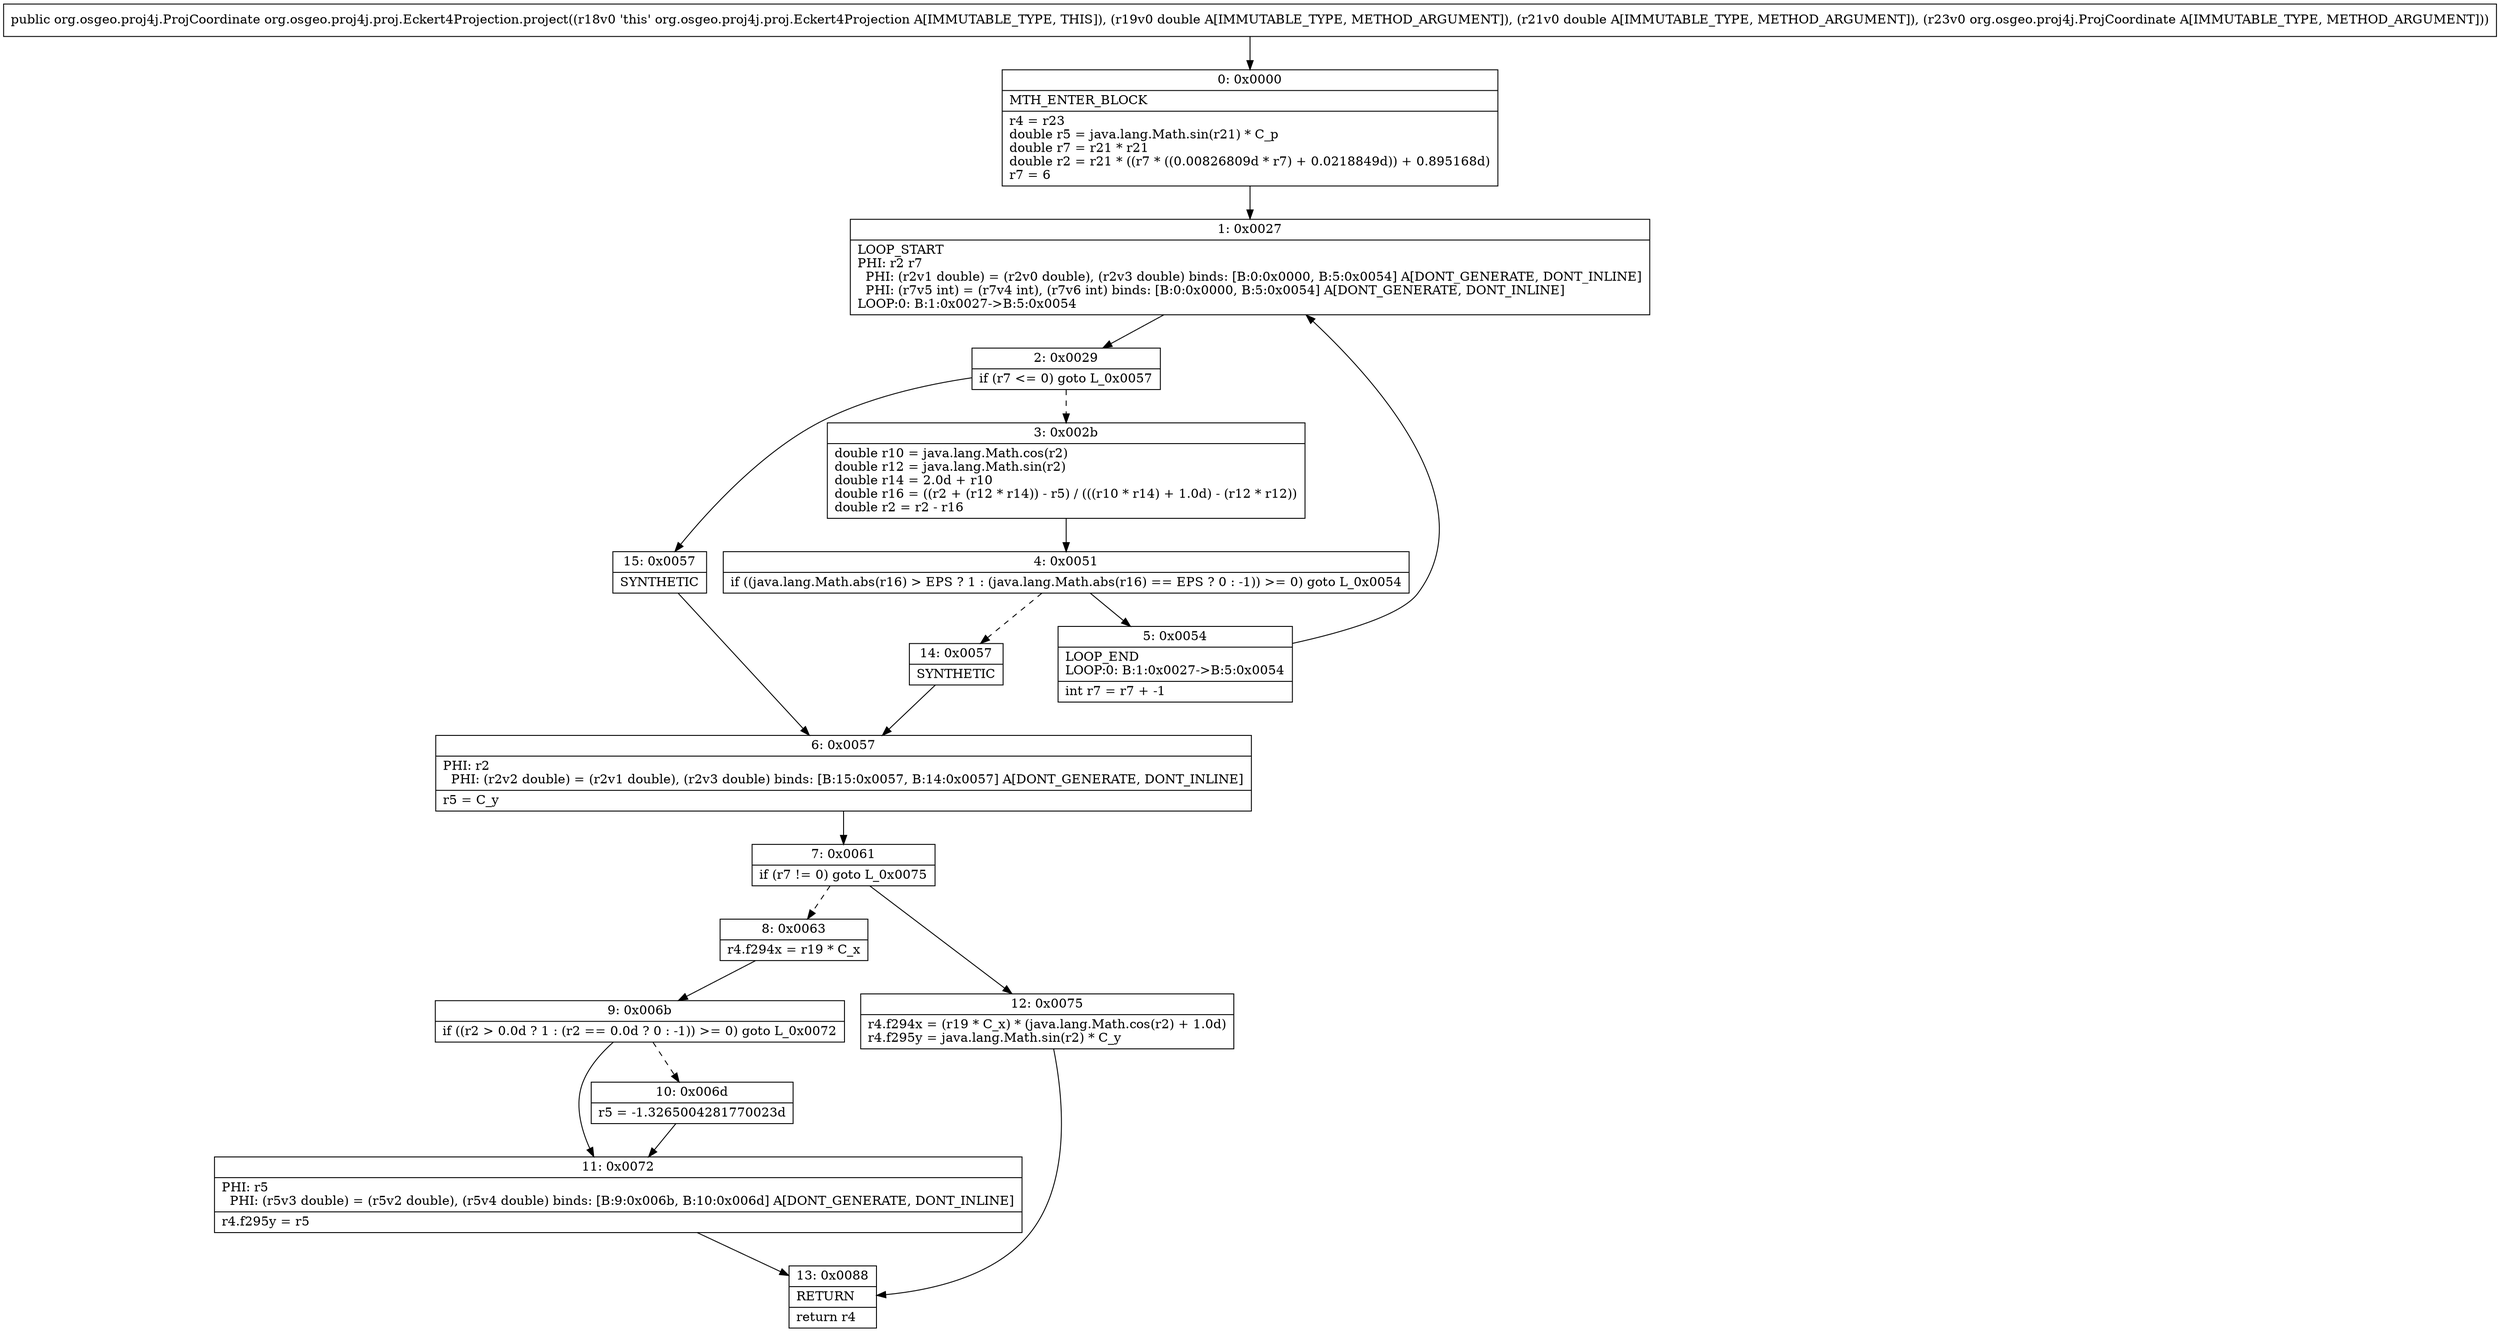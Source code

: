 digraph "CFG fororg.osgeo.proj4j.proj.Eckert4Projection.project(DDLorg\/osgeo\/proj4j\/ProjCoordinate;)Lorg\/osgeo\/proj4j\/ProjCoordinate;" {
Node_0 [shape=record,label="{0\:\ 0x0000|MTH_ENTER_BLOCK\l|r4 = r23\ldouble r5 = java.lang.Math.sin(r21) * C_p\ldouble r7 = r21 * r21\ldouble r2 = r21 * ((r7 * ((0.00826809d * r7) + 0.0218849d)) + 0.895168d)\lr7 = 6\l}"];
Node_1 [shape=record,label="{1\:\ 0x0027|LOOP_START\lPHI: r2 r7 \l  PHI: (r2v1 double) = (r2v0 double), (r2v3 double) binds: [B:0:0x0000, B:5:0x0054] A[DONT_GENERATE, DONT_INLINE]\l  PHI: (r7v5 int) = (r7v4 int), (r7v6 int) binds: [B:0:0x0000, B:5:0x0054] A[DONT_GENERATE, DONT_INLINE]\lLOOP:0: B:1:0x0027\-\>B:5:0x0054\l}"];
Node_2 [shape=record,label="{2\:\ 0x0029|if (r7 \<= 0) goto L_0x0057\l}"];
Node_3 [shape=record,label="{3\:\ 0x002b|double r10 = java.lang.Math.cos(r2)\ldouble r12 = java.lang.Math.sin(r2)\ldouble r14 = 2.0d + r10\ldouble r16 = ((r2 + (r12 * r14)) \- r5) \/ (((r10 * r14) + 1.0d) \- (r12 * r12))\ldouble r2 = r2 \- r16\l}"];
Node_4 [shape=record,label="{4\:\ 0x0051|if ((java.lang.Math.abs(r16) \> EPS ? 1 : (java.lang.Math.abs(r16) == EPS ? 0 : \-1)) \>= 0) goto L_0x0054\l}"];
Node_5 [shape=record,label="{5\:\ 0x0054|LOOP_END\lLOOP:0: B:1:0x0027\-\>B:5:0x0054\l|int r7 = r7 + \-1\l}"];
Node_6 [shape=record,label="{6\:\ 0x0057|PHI: r2 \l  PHI: (r2v2 double) = (r2v1 double), (r2v3 double) binds: [B:15:0x0057, B:14:0x0057] A[DONT_GENERATE, DONT_INLINE]\l|r5 = C_y\l}"];
Node_7 [shape=record,label="{7\:\ 0x0061|if (r7 != 0) goto L_0x0075\l}"];
Node_8 [shape=record,label="{8\:\ 0x0063|r4.f294x = r19 * C_x\l}"];
Node_9 [shape=record,label="{9\:\ 0x006b|if ((r2 \> 0.0d ? 1 : (r2 == 0.0d ? 0 : \-1)) \>= 0) goto L_0x0072\l}"];
Node_10 [shape=record,label="{10\:\ 0x006d|r5 = \-1.3265004281770023d\l}"];
Node_11 [shape=record,label="{11\:\ 0x0072|PHI: r5 \l  PHI: (r5v3 double) = (r5v2 double), (r5v4 double) binds: [B:9:0x006b, B:10:0x006d] A[DONT_GENERATE, DONT_INLINE]\l|r4.f295y = r5\l}"];
Node_12 [shape=record,label="{12\:\ 0x0075|r4.f294x = (r19 * C_x) * (java.lang.Math.cos(r2) + 1.0d)\lr4.f295y = java.lang.Math.sin(r2) * C_y\l}"];
Node_13 [shape=record,label="{13\:\ 0x0088|RETURN\l|return r4\l}"];
Node_14 [shape=record,label="{14\:\ 0x0057|SYNTHETIC\l}"];
Node_15 [shape=record,label="{15\:\ 0x0057|SYNTHETIC\l}"];
MethodNode[shape=record,label="{public org.osgeo.proj4j.ProjCoordinate org.osgeo.proj4j.proj.Eckert4Projection.project((r18v0 'this' org.osgeo.proj4j.proj.Eckert4Projection A[IMMUTABLE_TYPE, THIS]), (r19v0 double A[IMMUTABLE_TYPE, METHOD_ARGUMENT]), (r21v0 double A[IMMUTABLE_TYPE, METHOD_ARGUMENT]), (r23v0 org.osgeo.proj4j.ProjCoordinate A[IMMUTABLE_TYPE, METHOD_ARGUMENT])) }"];
MethodNode -> Node_0;
Node_0 -> Node_1;
Node_1 -> Node_2;
Node_2 -> Node_3[style=dashed];
Node_2 -> Node_15;
Node_3 -> Node_4;
Node_4 -> Node_5;
Node_4 -> Node_14[style=dashed];
Node_5 -> Node_1;
Node_6 -> Node_7;
Node_7 -> Node_8[style=dashed];
Node_7 -> Node_12;
Node_8 -> Node_9;
Node_9 -> Node_10[style=dashed];
Node_9 -> Node_11;
Node_10 -> Node_11;
Node_11 -> Node_13;
Node_12 -> Node_13;
Node_14 -> Node_6;
Node_15 -> Node_6;
}

